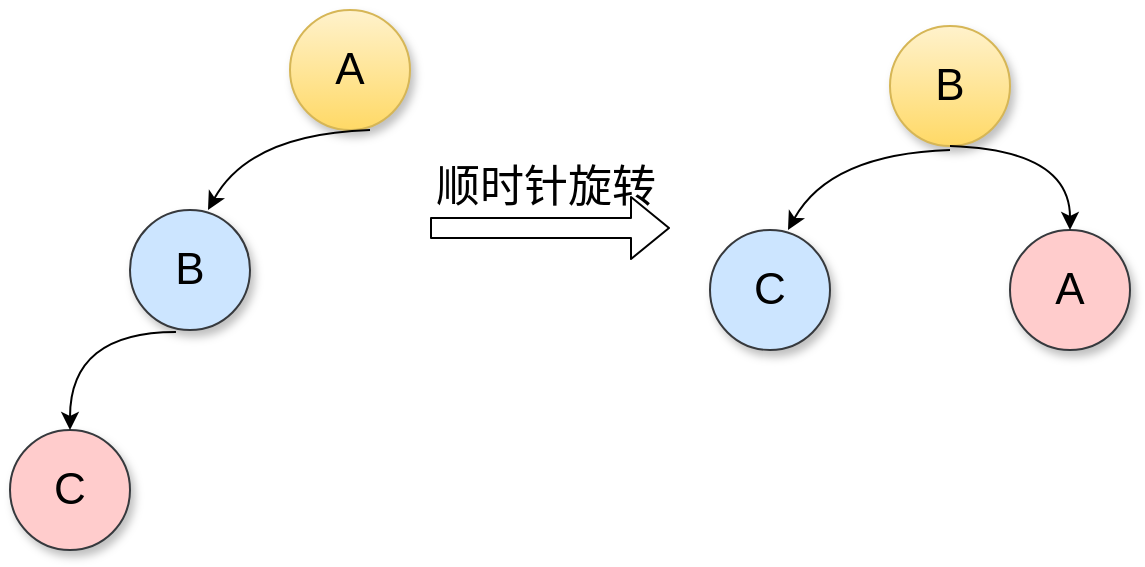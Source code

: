 <mxfile version="12.9.3" type="device"><diagram id="xT-77ld5vj9Kbsjf7ZEZ" name="第 1 页"><mxGraphModel dx="793" dy="441" grid="1" gridSize="10" guides="1" tooltips="1" connect="1" arrows="1" fold="1" page="1" pageScale="1" pageWidth="827" pageHeight="1169" math="0" shadow="0"><root><mxCell id="0"/><mxCell id="1" parent="0"/><mxCell id="a_I0LKyFx5DaKhU5DTzU-1" value="A" style="ellipse;whiteSpace=wrap;html=1;aspect=fixed;shadow=1;gradientColor=#ffd966;fillColor=#fff2cc;strokeColor=#d6b656;fontSize=22;" parent="1" vertex="1"><mxGeometry x="200" y="30" width="60" height="60" as="geometry"/></mxCell><mxCell id="a_I0LKyFx5DaKhU5DTzU-2" value="B" style="ellipse;whiteSpace=wrap;html=1;aspect=fixed;shadow=1;fillColor=#cce5ff;strokeColor=#36393d;fontSize=22;" parent="1" vertex="1"><mxGeometry x="120" y="130" width="60" height="60" as="geometry"/></mxCell><mxCell id="a_I0LKyFx5DaKhU5DTzU-4" value="C" style="ellipse;whiteSpace=wrap;html=1;aspect=fixed;shadow=1;fillColor=#ffcccc;strokeColor=#36393d;fontSize=22;" parent="1" vertex="1"><mxGeometry x="60" y="240" width="60" height="60" as="geometry"/></mxCell><mxCell id="a_I0LKyFx5DaKhU5DTzU-7" value="" style="endArrow=classic;html=1;entryX=0.65;entryY=0;entryDx=0;entryDy=0;entryPerimeter=0;curved=1;fontSize=22;" parent="1" target="a_I0LKyFx5DaKhU5DTzU-2" edge="1"><mxGeometry width="50" height="50" relative="1" as="geometry"><mxPoint x="240" y="90" as="sourcePoint"/><mxPoint x="150" y="50" as="targetPoint"/><Array as="points"><mxPoint x="180" y="92"/></Array></mxGeometry></mxCell><mxCell id="a_I0LKyFx5DaKhU5DTzU-9" value="" style="endArrow=classic;html=1;entryX=0.5;entryY=0;entryDx=0;entryDy=0;exitX=0.383;exitY=1.017;exitDx=0;exitDy=0;exitPerimeter=0;curved=1;fontSize=22;" parent="1" source="a_I0LKyFx5DaKhU5DTzU-2" target="a_I0LKyFx5DaKhU5DTzU-4" edge="1"><mxGeometry width="50" height="50" relative="1" as="geometry"><mxPoint x="70" y="220" as="sourcePoint"/><mxPoint x="120" y="170" as="targetPoint"/><Array as="points"><mxPoint x="90" y="191"/></Array></mxGeometry></mxCell><mxCell id="a_I0LKyFx5DaKhU5DTzU-43" value="B" style="ellipse;whiteSpace=wrap;html=1;aspect=fixed;shadow=1;gradientColor=#ffd966;fillColor=#fff2cc;strokeColor=#d6b656;fontSize=22;" parent="1" vertex="1"><mxGeometry x="500" y="38" width="60" height="60" as="geometry"/></mxCell><mxCell id="a_I0LKyFx5DaKhU5DTzU-44" value="C" style="ellipse;whiteSpace=wrap;html=1;aspect=fixed;shadow=1;fillColor=#cce5ff;strokeColor=#36393d;fontSize=22;" parent="1" vertex="1"><mxGeometry x="410" y="140" width="60" height="60" as="geometry"/></mxCell><mxCell id="a_I0LKyFx5DaKhU5DTzU-45" value="A" style="ellipse;whiteSpace=wrap;html=1;aspect=fixed;shadow=1;fillColor=#ffcccc;strokeColor=#36393d;fontSize=22;" parent="1" vertex="1"><mxGeometry x="560" y="140" width="60" height="60" as="geometry"/></mxCell><mxCell id="a_I0LKyFx5DaKhU5DTzU-46" value="" style="endArrow=classic;html=1;entryX=0.65;entryY=0;entryDx=0;entryDy=0;entryPerimeter=0;curved=1;fontSize=22;" parent="1" target="a_I0LKyFx5DaKhU5DTzU-44" edge="1"><mxGeometry width="50" height="50" relative="1" as="geometry"><mxPoint x="530" y="100" as="sourcePoint"/><mxPoint x="440" y="60" as="targetPoint"/><Array as="points"><mxPoint x="470" y="102"/></Array></mxGeometry></mxCell><mxCell id="a_I0LKyFx5DaKhU5DTzU-48" value="" style="endArrow=classic;html=1;exitX=0.5;exitY=1;exitDx=0;exitDy=0;entryX=0.5;entryY=0;entryDx=0;entryDy=0;curved=1;fontSize=22;" parent="1" source="a_I0LKyFx5DaKhU5DTzU-43" target="a_I0LKyFx5DaKhU5DTzU-45" edge="1"><mxGeometry width="50" height="50" relative="1" as="geometry"><mxPoint x="600" y="100" as="sourcePoint"/><mxPoint x="650" y="50" as="targetPoint"/><Array as="points"><mxPoint x="590" y="100"/></Array></mxGeometry></mxCell><mxCell id="aBsxztHFroqG8HdX3lY--1" value="" style="shape=flexArrow;endArrow=classic;html=1;fontSize=22;" edge="1" parent="1"><mxGeometry width="50" height="50" relative="1" as="geometry"><mxPoint x="270" y="139" as="sourcePoint"/><mxPoint x="390" y="139" as="targetPoint"/></mxGeometry></mxCell><mxCell id="aBsxztHFroqG8HdX3lY--2" value="&lt;font style=&quot;font-size: 22px&quot;&gt;顺时针旋转&lt;/font&gt;" style="text;html=1;strokeColor=none;fillColor=none;align=center;verticalAlign=middle;whiteSpace=wrap;rounded=0;fontSize=22;" vertex="1" parent="1"><mxGeometry x="260" y="109" width="136" height="20" as="geometry"/></mxCell></root></mxGraphModel></diagram></mxfile>
